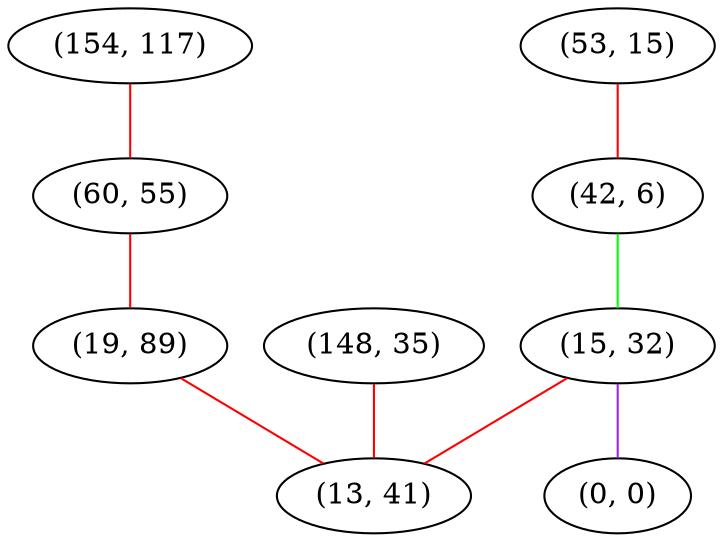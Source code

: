 graph "" {
"(154, 117)";
"(53, 15)";
"(148, 35)";
"(60, 55)";
"(42, 6)";
"(15, 32)";
"(0, 0)";
"(19, 89)";
"(13, 41)";
"(154, 117)" -- "(60, 55)"  [color=red, key=0, weight=1];
"(53, 15)" -- "(42, 6)"  [color=red, key=0, weight=1];
"(148, 35)" -- "(13, 41)"  [color=red, key=0, weight=1];
"(60, 55)" -- "(19, 89)"  [color=red, key=0, weight=1];
"(42, 6)" -- "(15, 32)"  [color=green, key=0, weight=2];
"(15, 32)" -- "(13, 41)"  [color=red, key=0, weight=1];
"(15, 32)" -- "(0, 0)"  [color=purple, key=0, weight=4];
"(19, 89)" -- "(13, 41)"  [color=red, key=0, weight=1];
}
